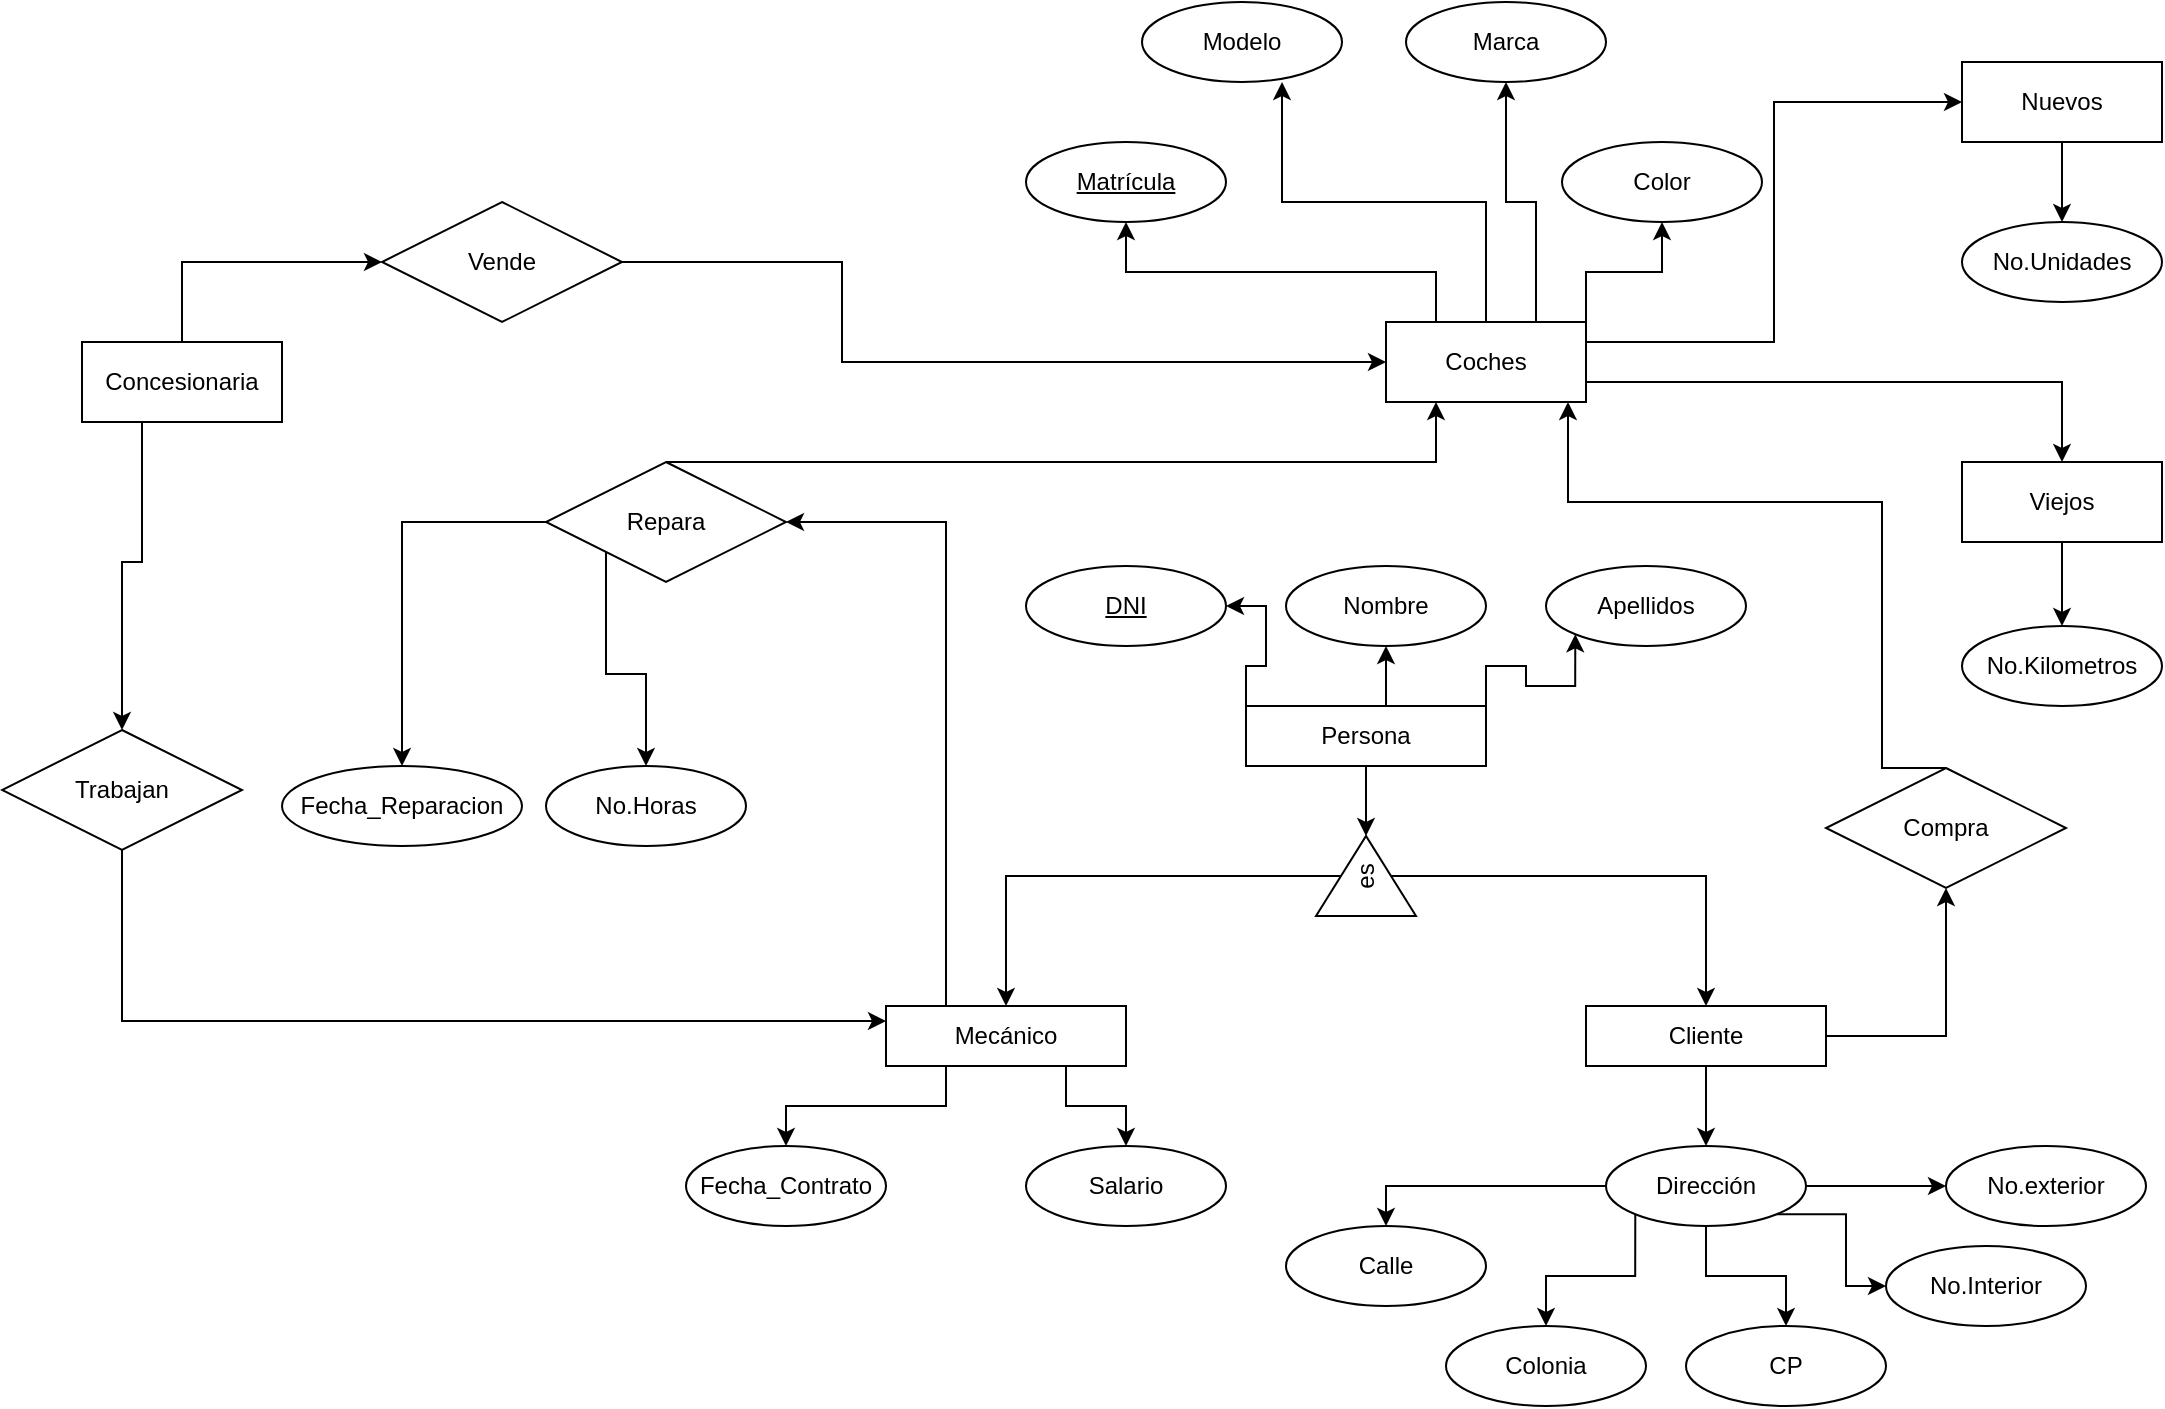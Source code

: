 <mxfile version="21.0.6" type="github">
  <diagram id="R2lEEEUBdFMjLlhIrx00" name="Page-1">
    <mxGraphModel dx="1467" dy="793" grid="1" gridSize="10" guides="1" tooltips="1" connect="1" arrows="1" fold="1" page="1" pageScale="1" pageWidth="1169" pageHeight="827" math="0" shadow="0" extFonts="Permanent Marker^https://fonts.googleapis.com/css?family=Permanent+Marker">
      <root>
        <mxCell id="0" />
        <mxCell id="1" parent="0" />
        <mxCell id="ZX7PzPrK_I5ApLC7UjS9-9" style="edgeStyle=orthogonalEdgeStyle;rounded=0;orthogonalLoop=1;jettySize=auto;html=1;entryX=0.5;entryY=0;entryDx=0;entryDy=0;exitX=0.5;exitY=0;exitDx=0;exitDy=0;" edge="1" parent="1" source="ZX7PzPrK_I5ApLC7UjS9-5" target="ZX7PzPrK_I5ApLC7UjS9-6">
          <mxGeometry relative="1" as="geometry" />
        </mxCell>
        <mxCell id="ZX7PzPrK_I5ApLC7UjS9-10" style="edgeStyle=orthogonalEdgeStyle;rounded=0;orthogonalLoop=1;jettySize=auto;html=1;exitX=0.5;exitY=1;exitDx=0;exitDy=0;entryX=0.5;entryY=0;entryDx=0;entryDy=0;" edge="1" parent="1" source="ZX7PzPrK_I5ApLC7UjS9-5" target="ZX7PzPrK_I5ApLC7UjS9-7">
          <mxGeometry relative="1" as="geometry" />
        </mxCell>
        <mxCell id="ZX7PzPrK_I5ApLC7UjS9-12" style="edgeStyle=orthogonalEdgeStyle;rounded=0;orthogonalLoop=1;jettySize=auto;html=1;exitX=0.5;exitY=1;exitDx=0;exitDy=0;" edge="1" parent="1" source="ZX7PzPrK_I5ApLC7UjS9-1" target="ZX7PzPrK_I5ApLC7UjS9-5">
          <mxGeometry relative="1" as="geometry" />
        </mxCell>
        <mxCell id="ZX7PzPrK_I5ApLC7UjS9-19" style="edgeStyle=orthogonalEdgeStyle;rounded=0;orthogonalLoop=1;jettySize=auto;html=1;exitX=0;exitY=0;exitDx=0;exitDy=0;entryX=1;entryY=0.5;entryDx=0;entryDy=0;" edge="1" parent="1" source="ZX7PzPrK_I5ApLC7UjS9-1" target="ZX7PzPrK_I5ApLC7UjS9-2">
          <mxGeometry relative="1" as="geometry" />
        </mxCell>
        <mxCell id="ZX7PzPrK_I5ApLC7UjS9-20" style="edgeStyle=orthogonalEdgeStyle;rounded=0;orthogonalLoop=1;jettySize=auto;html=1;exitX=0.5;exitY=0;exitDx=0;exitDy=0;entryX=0.5;entryY=1;entryDx=0;entryDy=0;" edge="1" parent="1" source="ZX7PzPrK_I5ApLC7UjS9-1" target="ZX7PzPrK_I5ApLC7UjS9-3">
          <mxGeometry relative="1" as="geometry" />
        </mxCell>
        <mxCell id="ZX7PzPrK_I5ApLC7UjS9-21" style="edgeStyle=orthogonalEdgeStyle;rounded=0;orthogonalLoop=1;jettySize=auto;html=1;exitX=1;exitY=0;exitDx=0;exitDy=0;entryX=0;entryY=1;entryDx=0;entryDy=0;" edge="1" parent="1" source="ZX7PzPrK_I5ApLC7UjS9-1" target="ZX7PzPrK_I5ApLC7UjS9-4">
          <mxGeometry relative="1" as="geometry" />
        </mxCell>
        <mxCell id="ZX7PzPrK_I5ApLC7UjS9-1" value="Persona" style="rounded=0;whiteSpace=wrap;html=1;" vertex="1" parent="1">
          <mxGeometry x="652" y="372" width="120" height="30" as="geometry" />
        </mxCell>
        <mxCell id="ZX7PzPrK_I5ApLC7UjS9-2" value="DNI" style="ellipse;whiteSpace=wrap;html=1;align=center;fontStyle=4;" vertex="1" parent="1">
          <mxGeometry x="542" y="302" width="100" height="40" as="geometry" />
        </mxCell>
        <mxCell id="ZX7PzPrK_I5ApLC7UjS9-3" value="Nombre" style="ellipse;whiteSpace=wrap;html=1;align=center;" vertex="1" parent="1">
          <mxGeometry x="672" y="302" width="100" height="40" as="geometry" />
        </mxCell>
        <mxCell id="ZX7PzPrK_I5ApLC7UjS9-4" value="Apellidos" style="ellipse;whiteSpace=wrap;html=1;align=center;" vertex="1" parent="1">
          <mxGeometry x="802" y="302" width="100" height="40" as="geometry" />
        </mxCell>
        <mxCell id="ZX7PzPrK_I5ApLC7UjS9-5" value="es" style="triangle;whiteSpace=wrap;html=1;rotation=-90;" vertex="1" parent="1">
          <mxGeometry x="692" y="432" width="40" height="50" as="geometry" />
        </mxCell>
        <mxCell id="ZX7PzPrK_I5ApLC7UjS9-22" style="edgeStyle=orthogonalEdgeStyle;rounded=0;orthogonalLoop=1;jettySize=auto;html=1;exitX=0.25;exitY=1;exitDx=0;exitDy=0;" edge="1" parent="1" source="ZX7PzPrK_I5ApLC7UjS9-6" target="ZX7PzPrK_I5ApLC7UjS9-16">
          <mxGeometry relative="1" as="geometry" />
        </mxCell>
        <mxCell id="ZX7PzPrK_I5ApLC7UjS9-23" style="edgeStyle=orthogonalEdgeStyle;rounded=0;orthogonalLoop=1;jettySize=auto;html=1;exitX=0.75;exitY=1;exitDx=0;exitDy=0;" edge="1" parent="1" source="ZX7PzPrK_I5ApLC7UjS9-6" target="ZX7PzPrK_I5ApLC7UjS9-18">
          <mxGeometry relative="1" as="geometry" />
        </mxCell>
        <mxCell id="ZX7PzPrK_I5ApLC7UjS9-73" style="edgeStyle=orthogonalEdgeStyle;rounded=0;orthogonalLoop=1;jettySize=auto;html=1;exitX=0.25;exitY=0;exitDx=0;exitDy=0;entryX=1;entryY=0.5;entryDx=0;entryDy=0;" edge="1" parent="1" source="ZX7PzPrK_I5ApLC7UjS9-6" target="ZX7PzPrK_I5ApLC7UjS9-71">
          <mxGeometry relative="1" as="geometry" />
        </mxCell>
        <mxCell id="ZX7PzPrK_I5ApLC7UjS9-6" value="Mecánico" style="rounded=0;whiteSpace=wrap;html=1;" vertex="1" parent="1">
          <mxGeometry x="472" y="522" width="120" height="30" as="geometry" />
        </mxCell>
        <mxCell id="ZX7PzPrK_I5ApLC7UjS9-35" style="edgeStyle=orthogonalEdgeStyle;rounded=0;orthogonalLoop=1;jettySize=auto;html=1;exitX=0.5;exitY=1;exitDx=0;exitDy=0;entryX=0.5;entryY=0;entryDx=0;entryDy=0;" edge="1" parent="1" source="ZX7PzPrK_I5ApLC7UjS9-7" target="ZX7PzPrK_I5ApLC7UjS9-24">
          <mxGeometry relative="1" as="geometry" />
        </mxCell>
        <mxCell id="ZX7PzPrK_I5ApLC7UjS9-80" style="edgeStyle=orthogonalEdgeStyle;rounded=0;orthogonalLoop=1;jettySize=auto;html=1;exitX=1;exitY=0.5;exitDx=0;exitDy=0;entryX=0.5;entryY=1;entryDx=0;entryDy=0;" edge="1" parent="1" source="ZX7PzPrK_I5ApLC7UjS9-7" target="ZX7PzPrK_I5ApLC7UjS9-76">
          <mxGeometry relative="1" as="geometry" />
        </mxCell>
        <mxCell id="ZX7PzPrK_I5ApLC7UjS9-7" value="Cliente" style="rounded=0;whiteSpace=wrap;html=1;" vertex="1" parent="1">
          <mxGeometry x="822" y="522" width="120" height="30" as="geometry" />
        </mxCell>
        <mxCell id="ZX7PzPrK_I5ApLC7UjS9-16" value="Fecha_Contrato" style="ellipse;whiteSpace=wrap;html=1;align=center;" vertex="1" parent="1">
          <mxGeometry x="372" y="592" width="100" height="40" as="geometry" />
        </mxCell>
        <mxCell id="ZX7PzPrK_I5ApLC7UjS9-18" value="Salario" style="ellipse;whiteSpace=wrap;html=1;align=center;" vertex="1" parent="1">
          <mxGeometry x="542" y="592" width="100" height="40" as="geometry" />
        </mxCell>
        <mxCell id="ZX7PzPrK_I5ApLC7UjS9-30" style="edgeStyle=orthogonalEdgeStyle;rounded=0;orthogonalLoop=1;jettySize=auto;html=1;exitX=1;exitY=0.5;exitDx=0;exitDy=0;entryX=0;entryY=0.5;entryDx=0;entryDy=0;" edge="1" parent="1" source="ZX7PzPrK_I5ApLC7UjS9-24" target="ZX7PzPrK_I5ApLC7UjS9-29">
          <mxGeometry relative="1" as="geometry" />
        </mxCell>
        <mxCell id="ZX7PzPrK_I5ApLC7UjS9-31" style="edgeStyle=orthogonalEdgeStyle;rounded=0;orthogonalLoop=1;jettySize=auto;html=1;exitX=1;exitY=1;exitDx=0;exitDy=0;entryX=0;entryY=0.5;entryDx=0;entryDy=0;" edge="1" parent="1" source="ZX7PzPrK_I5ApLC7UjS9-24" target="ZX7PzPrK_I5ApLC7UjS9-28">
          <mxGeometry relative="1" as="geometry" />
        </mxCell>
        <mxCell id="ZX7PzPrK_I5ApLC7UjS9-32" style="edgeStyle=orthogonalEdgeStyle;rounded=0;orthogonalLoop=1;jettySize=auto;html=1;exitX=0.5;exitY=1;exitDx=0;exitDy=0;entryX=0.5;entryY=0;entryDx=0;entryDy=0;" edge="1" parent="1" source="ZX7PzPrK_I5ApLC7UjS9-24" target="ZX7PzPrK_I5ApLC7UjS9-27">
          <mxGeometry relative="1" as="geometry" />
        </mxCell>
        <mxCell id="ZX7PzPrK_I5ApLC7UjS9-33" style="edgeStyle=orthogonalEdgeStyle;rounded=0;orthogonalLoop=1;jettySize=auto;html=1;exitX=0;exitY=1;exitDx=0;exitDy=0;entryX=0.5;entryY=0;entryDx=0;entryDy=0;" edge="1" parent="1" source="ZX7PzPrK_I5ApLC7UjS9-24" target="ZX7PzPrK_I5ApLC7UjS9-26">
          <mxGeometry relative="1" as="geometry" />
        </mxCell>
        <mxCell id="ZX7PzPrK_I5ApLC7UjS9-34" style="edgeStyle=orthogonalEdgeStyle;rounded=0;orthogonalLoop=1;jettySize=auto;html=1;exitX=0;exitY=0.5;exitDx=0;exitDy=0;entryX=0.5;entryY=0;entryDx=0;entryDy=0;" edge="1" parent="1" source="ZX7PzPrK_I5ApLC7UjS9-24" target="ZX7PzPrK_I5ApLC7UjS9-25">
          <mxGeometry relative="1" as="geometry" />
        </mxCell>
        <mxCell id="ZX7PzPrK_I5ApLC7UjS9-24" value="Dirección" style="ellipse;whiteSpace=wrap;html=1;align=center;" vertex="1" parent="1">
          <mxGeometry x="832" y="592" width="100" height="40" as="geometry" />
        </mxCell>
        <mxCell id="ZX7PzPrK_I5ApLC7UjS9-25" value="Calle" style="ellipse;whiteSpace=wrap;html=1;align=center;" vertex="1" parent="1">
          <mxGeometry x="672" y="632" width="100" height="40" as="geometry" />
        </mxCell>
        <mxCell id="ZX7PzPrK_I5ApLC7UjS9-26" value="Colonia" style="ellipse;whiteSpace=wrap;html=1;align=center;" vertex="1" parent="1">
          <mxGeometry x="752" y="682" width="100" height="40" as="geometry" />
        </mxCell>
        <mxCell id="ZX7PzPrK_I5ApLC7UjS9-27" value="CP" style="ellipse;whiteSpace=wrap;html=1;align=center;" vertex="1" parent="1">
          <mxGeometry x="872" y="682" width="100" height="40" as="geometry" />
        </mxCell>
        <mxCell id="ZX7PzPrK_I5ApLC7UjS9-28" value="No.Interior" style="ellipse;whiteSpace=wrap;html=1;align=center;" vertex="1" parent="1">
          <mxGeometry x="972" y="642" width="100" height="40" as="geometry" />
        </mxCell>
        <mxCell id="ZX7PzPrK_I5ApLC7UjS9-29" value="No.exterior" style="ellipse;whiteSpace=wrap;html=1;align=center;" vertex="1" parent="1">
          <mxGeometry x="1002" y="592" width="100" height="40" as="geometry" />
        </mxCell>
        <mxCell id="ZX7PzPrK_I5ApLC7UjS9-38" style="edgeStyle=orthogonalEdgeStyle;rounded=0;orthogonalLoop=1;jettySize=auto;html=1;exitX=0.5;exitY=1;exitDx=0;exitDy=0;entryX=0.5;entryY=0;entryDx=0;entryDy=0;" edge="1" parent="1" source="ZX7PzPrK_I5ApLC7UjS9-36" target="ZX7PzPrK_I5ApLC7UjS9-37">
          <mxGeometry relative="1" as="geometry">
            <Array as="points">
              <mxPoint x="100" y="230" />
              <mxPoint x="100" y="300" />
              <mxPoint x="90" y="300" />
            </Array>
          </mxGeometry>
        </mxCell>
        <mxCell id="ZX7PzPrK_I5ApLC7UjS9-51" style="edgeStyle=orthogonalEdgeStyle;rounded=0;orthogonalLoop=1;jettySize=auto;html=1;exitX=0.5;exitY=0;exitDx=0;exitDy=0;entryX=0;entryY=0.5;entryDx=0;entryDy=0;" edge="1" parent="1" source="ZX7PzPrK_I5ApLC7UjS9-36" target="ZX7PzPrK_I5ApLC7UjS9-50">
          <mxGeometry relative="1" as="geometry" />
        </mxCell>
        <mxCell id="ZX7PzPrK_I5ApLC7UjS9-36" value="Concesionaria" style="whiteSpace=wrap;html=1;align=center;" vertex="1" parent="1">
          <mxGeometry x="70" y="190" width="100" height="40" as="geometry" />
        </mxCell>
        <mxCell id="ZX7PzPrK_I5ApLC7UjS9-39" style="edgeStyle=orthogonalEdgeStyle;rounded=0;orthogonalLoop=1;jettySize=auto;html=1;exitX=0.5;exitY=1;exitDx=0;exitDy=0;entryX=0;entryY=0.25;entryDx=0;entryDy=0;" edge="1" parent="1" source="ZX7PzPrK_I5ApLC7UjS9-37" target="ZX7PzPrK_I5ApLC7UjS9-6">
          <mxGeometry relative="1" as="geometry">
            <mxPoint x="480" y="520" as="targetPoint" />
          </mxGeometry>
        </mxCell>
        <mxCell id="ZX7PzPrK_I5ApLC7UjS9-37" value="Trabajan" style="shape=rhombus;perimeter=rhombusPerimeter;whiteSpace=wrap;html=1;align=center;" vertex="1" parent="1">
          <mxGeometry x="30" y="384" width="120" height="60" as="geometry" />
        </mxCell>
        <mxCell id="ZX7PzPrK_I5ApLC7UjS9-46" style="edgeStyle=orthogonalEdgeStyle;rounded=0;orthogonalLoop=1;jettySize=auto;html=1;exitX=0;exitY=0.5;exitDx=0;exitDy=0;entryX=0.5;entryY=0;entryDx=0;entryDy=0;" edge="1" parent="1" source="ZX7PzPrK_I5ApLC7UjS9-71" target="ZX7PzPrK_I5ApLC7UjS9-44">
          <mxGeometry relative="1" as="geometry">
            <mxPoint x="280" y="390" as="sourcePoint" />
          </mxGeometry>
        </mxCell>
        <mxCell id="ZX7PzPrK_I5ApLC7UjS9-47" style="edgeStyle=orthogonalEdgeStyle;rounded=0;orthogonalLoop=1;jettySize=auto;html=1;exitX=0;exitY=1;exitDx=0;exitDy=0;entryX=0.5;entryY=0;entryDx=0;entryDy=0;" edge="1" parent="1" source="ZX7PzPrK_I5ApLC7UjS9-71" target="ZX7PzPrK_I5ApLC7UjS9-45">
          <mxGeometry relative="1" as="geometry">
            <mxPoint x="305.0" y="390" as="sourcePoint" />
          </mxGeometry>
        </mxCell>
        <mxCell id="ZX7PzPrK_I5ApLC7UjS9-44" value="Fecha_Reparacion" style="ellipse;whiteSpace=wrap;html=1;align=center;" vertex="1" parent="1">
          <mxGeometry x="170" y="402" width="120" height="40" as="geometry" />
        </mxCell>
        <mxCell id="ZX7PzPrK_I5ApLC7UjS9-45" value="No.Horas" style="ellipse;whiteSpace=wrap;html=1;align=center;" vertex="1" parent="1">
          <mxGeometry x="302" y="402" width="100" height="40" as="geometry" />
        </mxCell>
        <mxCell id="ZX7PzPrK_I5ApLC7UjS9-55" value="" style="edgeStyle=orthogonalEdgeStyle;rounded=0;orthogonalLoop=1;jettySize=auto;html=1;" edge="1" parent="1" source="ZX7PzPrK_I5ApLC7UjS9-50" target="ZX7PzPrK_I5ApLC7UjS9-52">
          <mxGeometry relative="1" as="geometry">
            <Array as="points">
              <mxPoint x="450" y="150" />
              <mxPoint x="450" y="200" />
            </Array>
          </mxGeometry>
        </mxCell>
        <mxCell id="ZX7PzPrK_I5ApLC7UjS9-50" value="Vende" style="shape=rhombus;perimeter=rhombusPerimeter;whiteSpace=wrap;html=1;align=center;" vertex="1" parent="1">
          <mxGeometry x="220" y="120" width="120" height="60" as="geometry" />
        </mxCell>
        <mxCell id="ZX7PzPrK_I5ApLC7UjS9-56" style="edgeStyle=orthogonalEdgeStyle;rounded=0;orthogonalLoop=1;jettySize=auto;html=1;exitX=1;exitY=0.25;exitDx=0;exitDy=0;entryX=0;entryY=0.5;entryDx=0;entryDy=0;" edge="1" parent="1" source="ZX7PzPrK_I5ApLC7UjS9-52" target="ZX7PzPrK_I5ApLC7UjS9-53">
          <mxGeometry relative="1" as="geometry" />
        </mxCell>
        <mxCell id="ZX7PzPrK_I5ApLC7UjS9-57" style="edgeStyle=orthogonalEdgeStyle;rounded=0;orthogonalLoop=1;jettySize=auto;html=1;exitX=1;exitY=0.75;exitDx=0;exitDy=0;" edge="1" parent="1" source="ZX7PzPrK_I5ApLC7UjS9-52" target="ZX7PzPrK_I5ApLC7UjS9-54">
          <mxGeometry relative="1" as="geometry" />
        </mxCell>
        <mxCell id="ZX7PzPrK_I5ApLC7UjS9-63" style="edgeStyle=orthogonalEdgeStyle;rounded=0;orthogonalLoop=1;jettySize=auto;html=1;exitX=0.25;exitY=0;exitDx=0;exitDy=0;" edge="1" parent="1" source="ZX7PzPrK_I5ApLC7UjS9-52" target="ZX7PzPrK_I5ApLC7UjS9-60">
          <mxGeometry relative="1" as="geometry" />
        </mxCell>
        <mxCell id="ZX7PzPrK_I5ApLC7UjS9-64" style="edgeStyle=orthogonalEdgeStyle;rounded=0;orthogonalLoop=1;jettySize=auto;html=1;exitX=0.5;exitY=0;exitDx=0;exitDy=0;entryX=0.7;entryY=1;entryDx=0;entryDy=0;entryPerimeter=0;" edge="1" parent="1" source="ZX7PzPrK_I5ApLC7UjS9-52" target="ZX7PzPrK_I5ApLC7UjS9-59">
          <mxGeometry relative="1" as="geometry" />
        </mxCell>
        <mxCell id="ZX7PzPrK_I5ApLC7UjS9-65" style="edgeStyle=orthogonalEdgeStyle;rounded=0;orthogonalLoop=1;jettySize=auto;html=1;exitX=0.75;exitY=0;exitDx=0;exitDy=0;entryX=0.5;entryY=1;entryDx=0;entryDy=0;" edge="1" parent="1" source="ZX7PzPrK_I5ApLC7UjS9-52" target="ZX7PzPrK_I5ApLC7UjS9-61">
          <mxGeometry relative="1" as="geometry" />
        </mxCell>
        <mxCell id="ZX7PzPrK_I5ApLC7UjS9-66" style="edgeStyle=orthogonalEdgeStyle;rounded=0;orthogonalLoop=1;jettySize=auto;html=1;exitX=1;exitY=0;exitDx=0;exitDy=0;entryX=0.5;entryY=1;entryDx=0;entryDy=0;" edge="1" parent="1" source="ZX7PzPrK_I5ApLC7UjS9-52" target="ZX7PzPrK_I5ApLC7UjS9-62">
          <mxGeometry relative="1" as="geometry" />
        </mxCell>
        <mxCell id="ZX7PzPrK_I5ApLC7UjS9-52" value="Coches" style="whiteSpace=wrap;html=1;align=center;" vertex="1" parent="1">
          <mxGeometry x="722" y="180" width="100" height="40" as="geometry" />
        </mxCell>
        <mxCell id="ZX7PzPrK_I5ApLC7UjS9-69" style="edgeStyle=orthogonalEdgeStyle;rounded=0;orthogonalLoop=1;jettySize=auto;html=1;exitX=0.5;exitY=1;exitDx=0;exitDy=0;entryX=0.5;entryY=0;entryDx=0;entryDy=0;" edge="1" parent="1" source="ZX7PzPrK_I5ApLC7UjS9-53" target="ZX7PzPrK_I5ApLC7UjS9-67">
          <mxGeometry relative="1" as="geometry" />
        </mxCell>
        <mxCell id="ZX7PzPrK_I5ApLC7UjS9-53" value="Nuevos" style="whiteSpace=wrap;html=1;align=center;" vertex="1" parent="1">
          <mxGeometry x="1010" y="50" width="100" height="40" as="geometry" />
        </mxCell>
        <mxCell id="ZX7PzPrK_I5ApLC7UjS9-70" style="edgeStyle=orthogonalEdgeStyle;rounded=0;orthogonalLoop=1;jettySize=auto;html=1;exitX=0.5;exitY=1;exitDx=0;exitDy=0;" edge="1" parent="1" source="ZX7PzPrK_I5ApLC7UjS9-54" target="ZX7PzPrK_I5ApLC7UjS9-68">
          <mxGeometry relative="1" as="geometry" />
        </mxCell>
        <mxCell id="ZX7PzPrK_I5ApLC7UjS9-54" value="Viejos" style="whiteSpace=wrap;html=1;align=center;" vertex="1" parent="1">
          <mxGeometry x="1010" y="250" width="100" height="40" as="geometry" />
        </mxCell>
        <mxCell id="ZX7PzPrK_I5ApLC7UjS9-59" value="Modelo" style="ellipse;whiteSpace=wrap;html=1;align=center;" vertex="1" parent="1">
          <mxGeometry x="600" y="20" width="100" height="40" as="geometry" />
        </mxCell>
        <mxCell id="ZX7PzPrK_I5ApLC7UjS9-60" value="Matrícula" style="ellipse;whiteSpace=wrap;html=1;align=center;fontStyle=4;" vertex="1" parent="1">
          <mxGeometry x="542" y="90" width="100" height="40" as="geometry" />
        </mxCell>
        <mxCell id="ZX7PzPrK_I5ApLC7UjS9-61" value="Marca" style="ellipse;whiteSpace=wrap;html=1;align=center;" vertex="1" parent="1">
          <mxGeometry x="732" y="20" width="100" height="40" as="geometry" />
        </mxCell>
        <mxCell id="ZX7PzPrK_I5ApLC7UjS9-62" value="Color" style="ellipse;whiteSpace=wrap;html=1;align=center;" vertex="1" parent="1">
          <mxGeometry x="810" y="90" width="100" height="40" as="geometry" />
        </mxCell>
        <mxCell id="ZX7PzPrK_I5ApLC7UjS9-67" value="No.Unidades" style="ellipse;whiteSpace=wrap;html=1;align=center;" vertex="1" parent="1">
          <mxGeometry x="1010" y="130" width="100" height="40" as="geometry" />
        </mxCell>
        <mxCell id="ZX7PzPrK_I5ApLC7UjS9-68" value="No.Kilometros" style="ellipse;whiteSpace=wrap;html=1;align=center;" vertex="1" parent="1">
          <mxGeometry x="1010" y="332" width="100" height="40" as="geometry" />
        </mxCell>
        <mxCell id="ZX7PzPrK_I5ApLC7UjS9-74" style="edgeStyle=orthogonalEdgeStyle;rounded=0;orthogonalLoop=1;jettySize=auto;html=1;exitX=0.5;exitY=0;exitDx=0;exitDy=0;entryX=0.25;entryY=1;entryDx=0;entryDy=0;" edge="1" parent="1" source="ZX7PzPrK_I5ApLC7UjS9-71" target="ZX7PzPrK_I5ApLC7UjS9-52">
          <mxGeometry relative="1" as="geometry">
            <Array as="points">
              <mxPoint x="482" y="250" />
              <mxPoint x="747" y="250" />
            </Array>
          </mxGeometry>
        </mxCell>
        <mxCell id="ZX7PzPrK_I5ApLC7UjS9-71" value="Repara" style="shape=rhombus;perimeter=rhombusPerimeter;whiteSpace=wrap;html=1;align=center;" vertex="1" parent="1">
          <mxGeometry x="302" y="250" width="120" height="60" as="geometry" />
        </mxCell>
        <mxCell id="ZX7PzPrK_I5ApLC7UjS9-81" style="edgeStyle=orthogonalEdgeStyle;rounded=0;orthogonalLoop=1;jettySize=auto;html=1;exitX=0.5;exitY=0;exitDx=0;exitDy=0;entryX=0.91;entryY=1;entryDx=0;entryDy=0;entryPerimeter=0;" edge="1" parent="1" source="ZX7PzPrK_I5ApLC7UjS9-76" target="ZX7PzPrK_I5ApLC7UjS9-52">
          <mxGeometry relative="1" as="geometry">
            <Array as="points">
              <mxPoint x="970" y="403" />
              <mxPoint x="970" y="270" />
              <mxPoint x="813" y="270" />
            </Array>
          </mxGeometry>
        </mxCell>
        <mxCell id="ZX7PzPrK_I5ApLC7UjS9-76" value="Compra" style="shape=rhombus;perimeter=rhombusPerimeter;whiteSpace=wrap;html=1;align=center;" vertex="1" parent="1">
          <mxGeometry x="942" y="403" width="120" height="60" as="geometry" />
        </mxCell>
      </root>
    </mxGraphModel>
  </diagram>
</mxfile>
